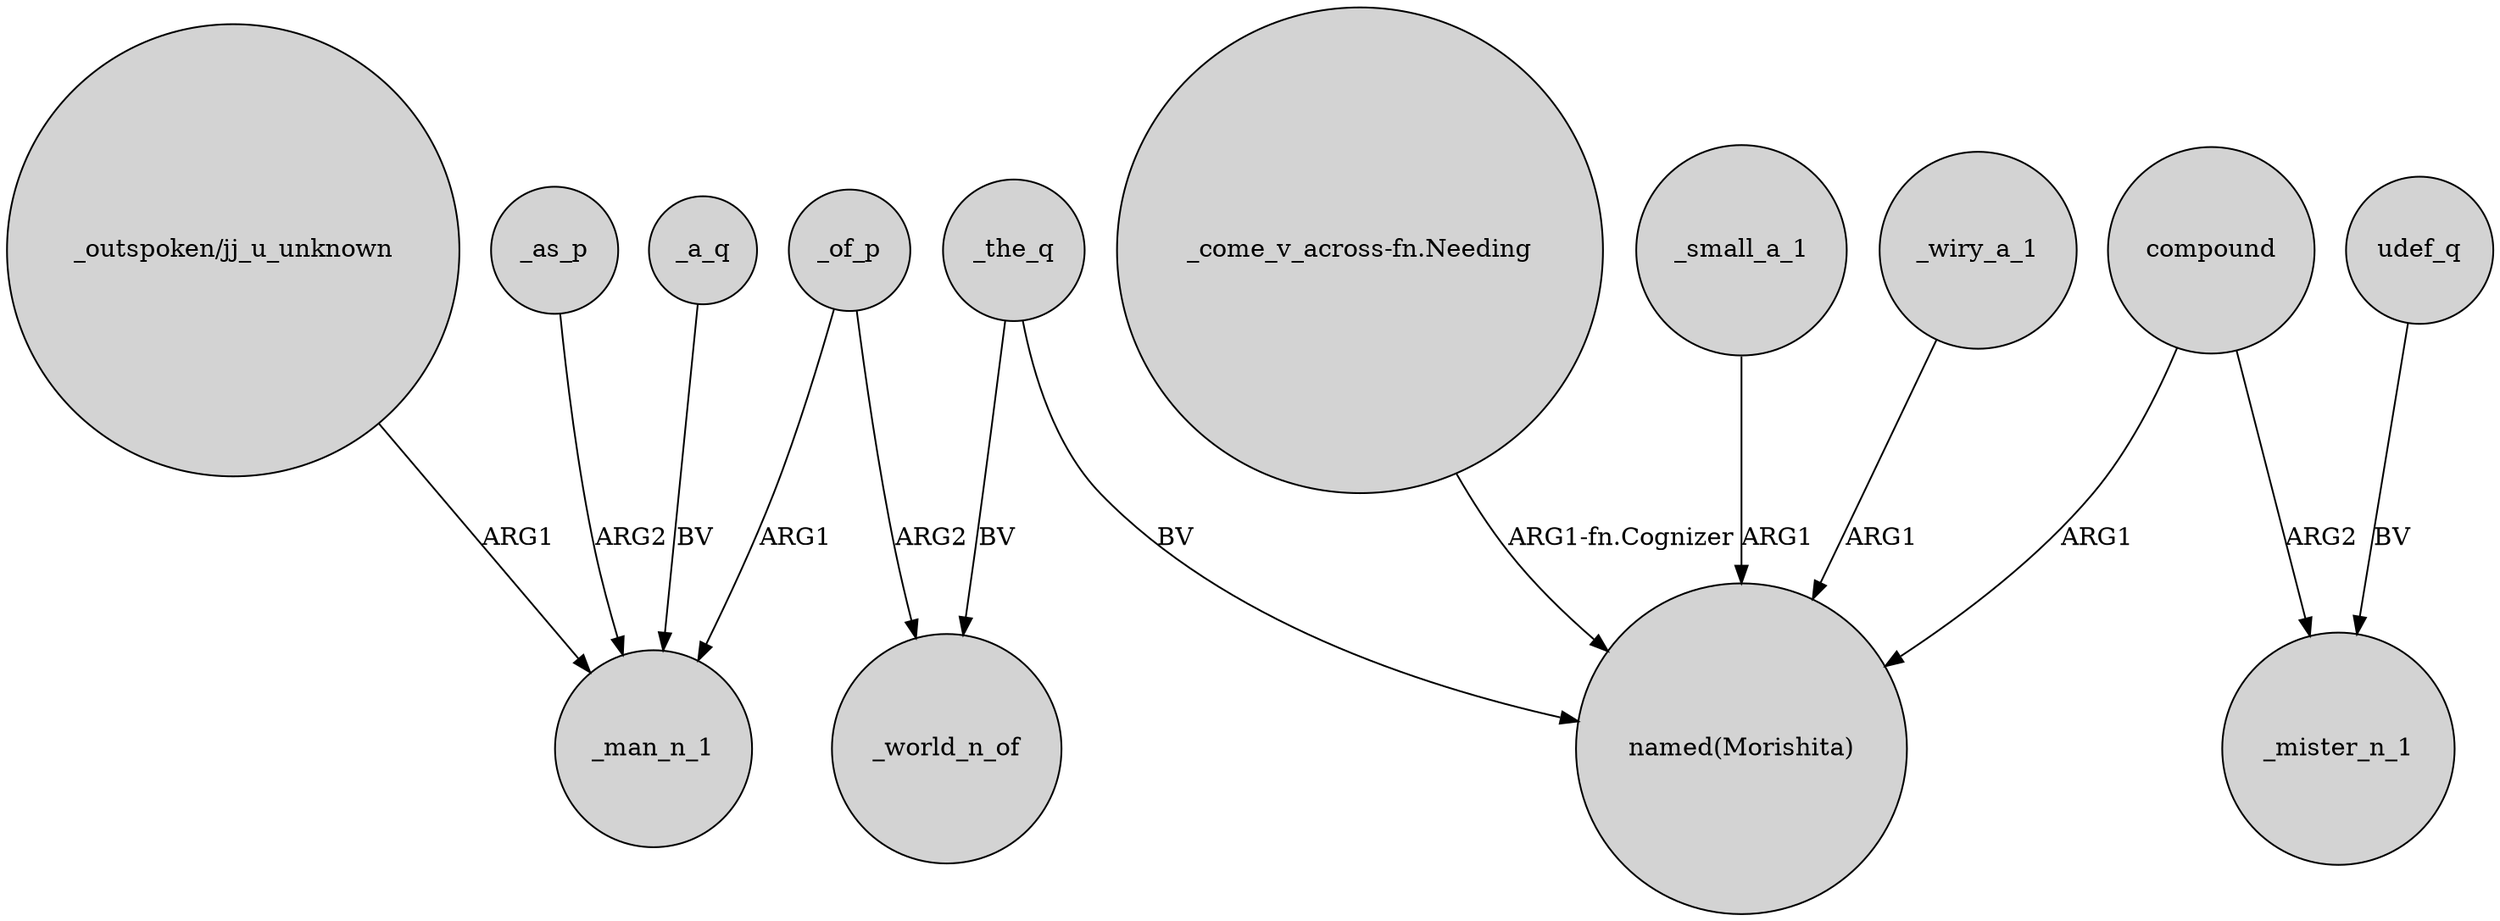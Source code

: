 digraph {
	node [shape=circle style=filled]
	_of_p -> _man_n_1 [label=ARG1]
	_a_q -> _man_n_1 [label=BV]
	compound -> _mister_n_1 [label=ARG2]
	_small_a_1 -> "named(Morishita)" [label=ARG1]
	udef_q -> _mister_n_1 [label=BV]
	"_outspoken/jj_u_unknown" -> _man_n_1 [label=ARG1]
	compound -> "named(Morishita)" [label=ARG1]
	_the_q -> "named(Morishita)" [label=BV]
	_wiry_a_1 -> "named(Morishita)" [label=ARG1]
	_as_p -> _man_n_1 [label=ARG2]
	"_come_v_across-fn.Needing" -> "named(Morishita)" [label="ARG1-fn.Cognizer"]
	_the_q -> _world_n_of [label=BV]
	_of_p -> _world_n_of [label=ARG2]
}
